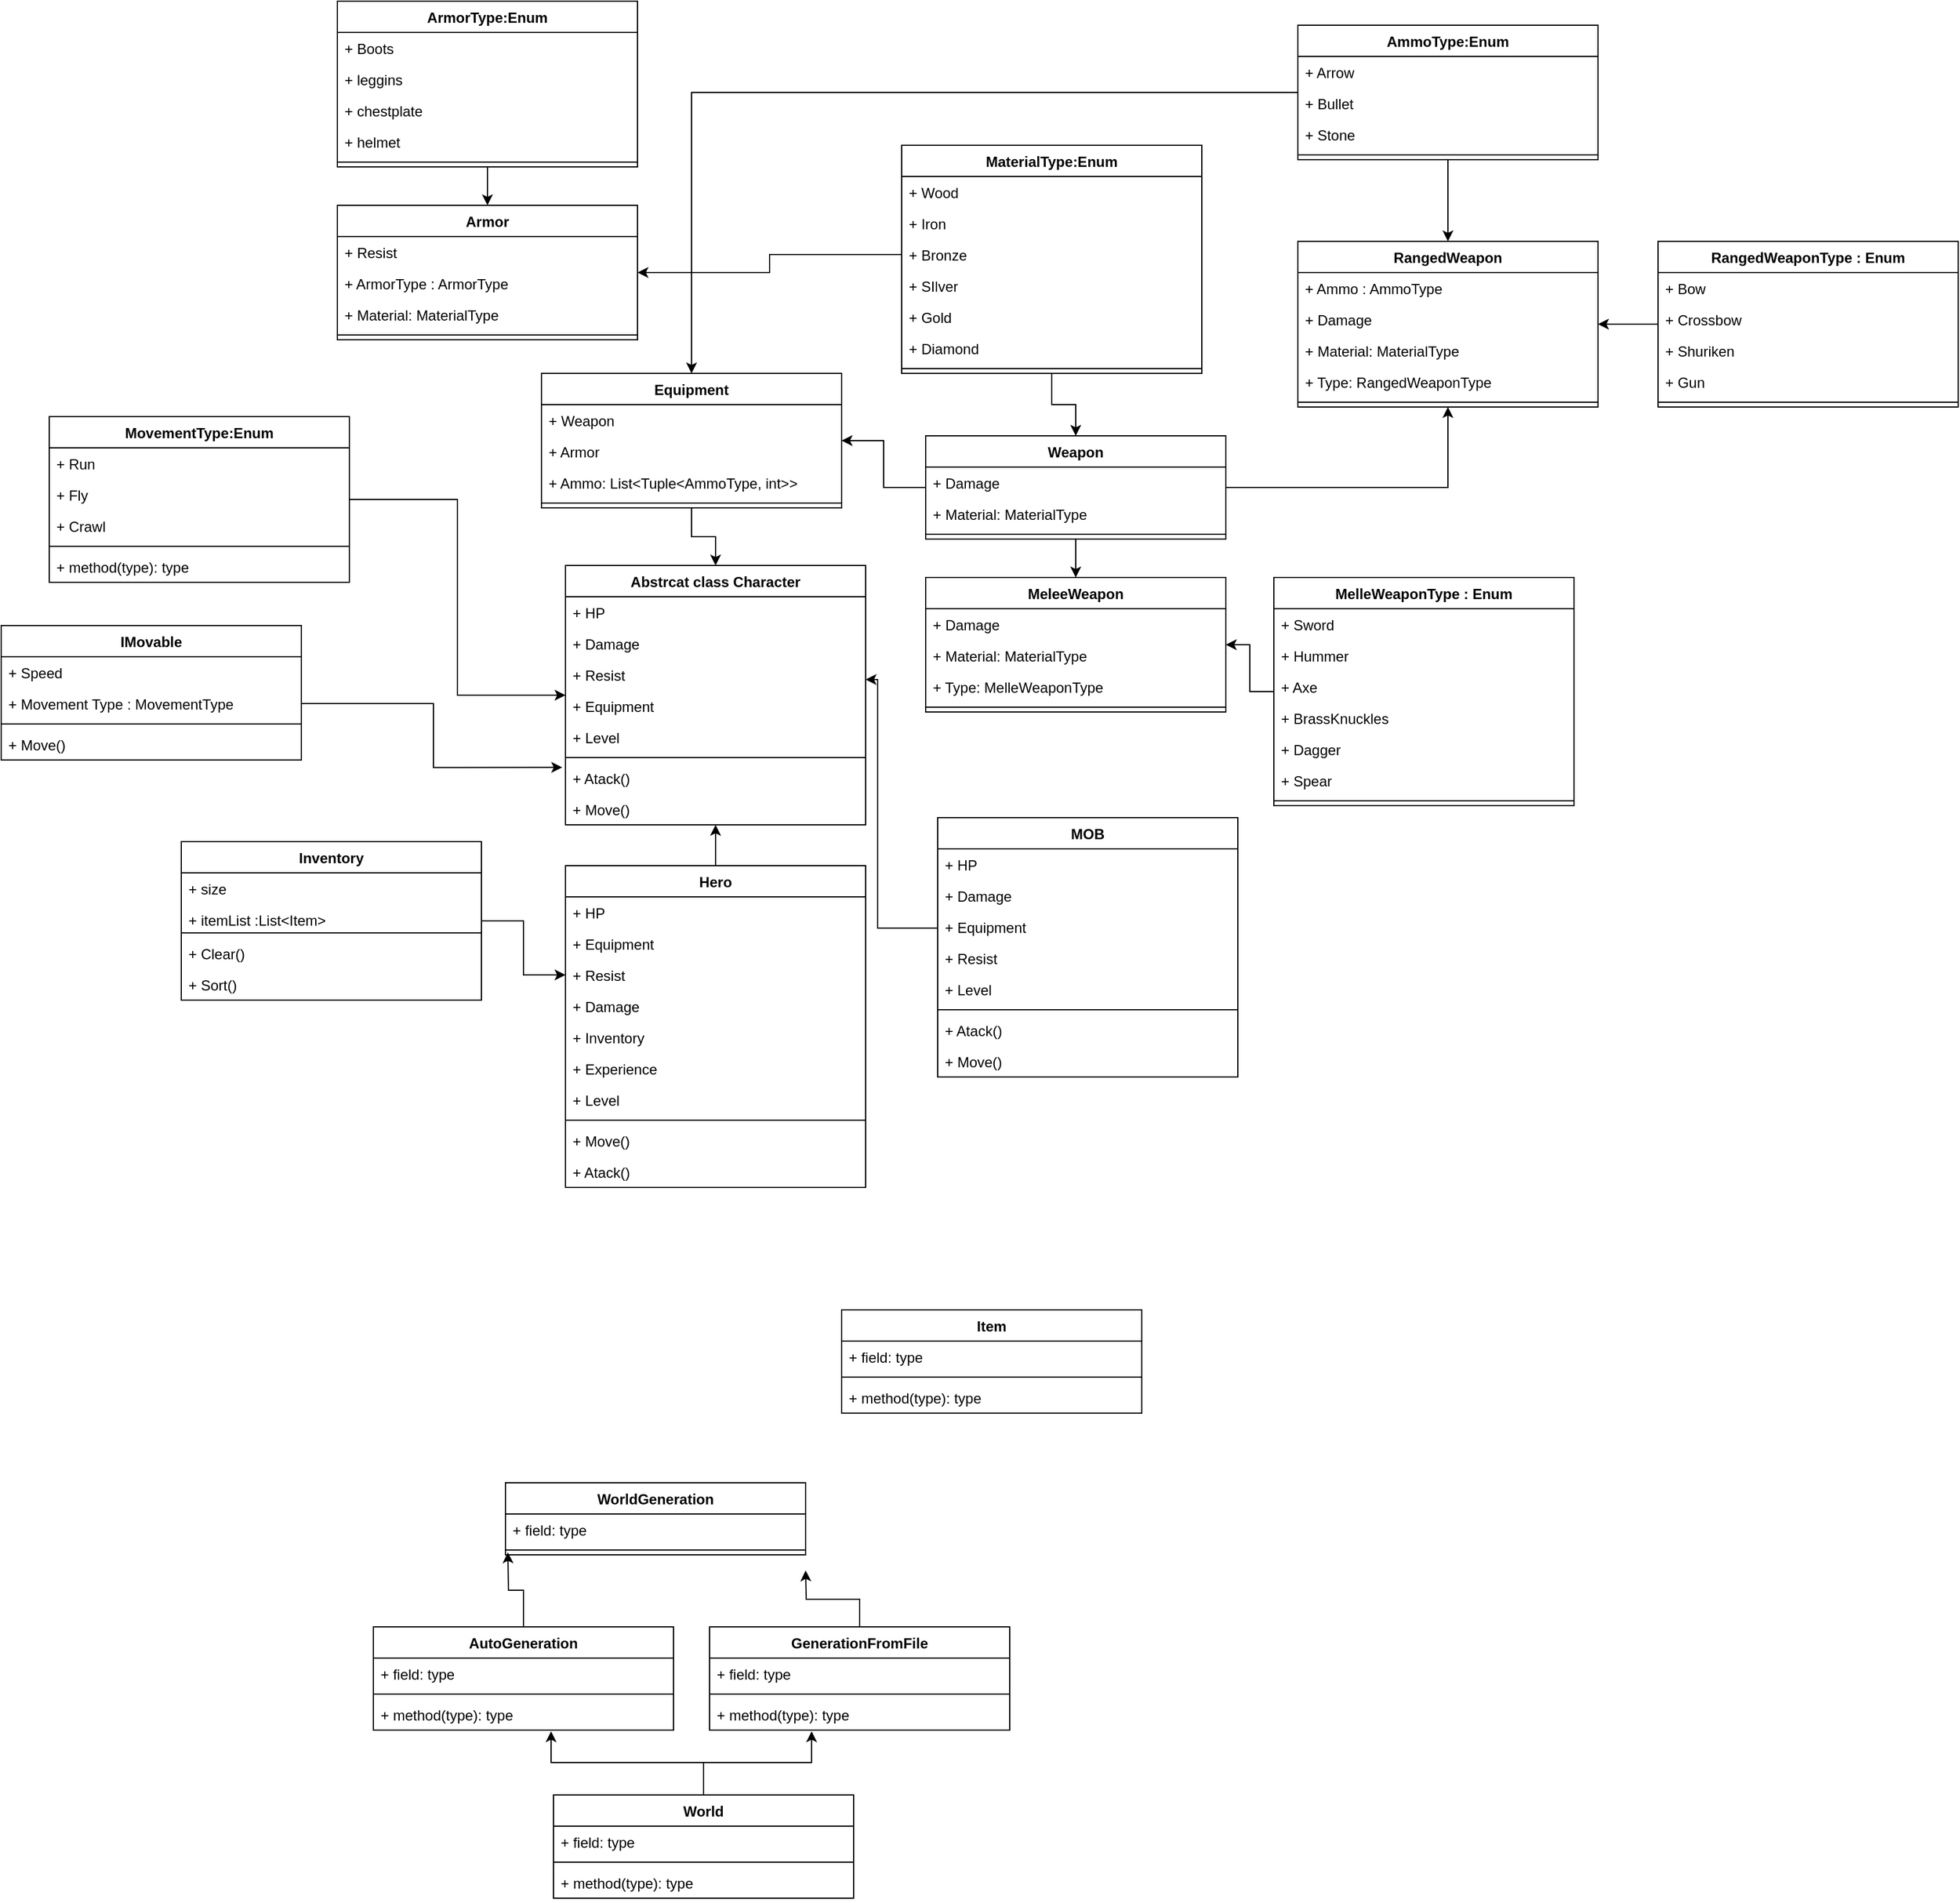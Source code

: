 <mxfile version="14.1.8" type="google"><diagram id="qR1m0KhN2hRBcT_1xMST" name="Page-1"><mxGraphModel dx="3712" dy="2492" grid="1" gridSize="10" guides="1" tooltips="1" connect="1" arrows="1" fold="1" page="1" pageScale="1" pageWidth="827" pageHeight="1169" math="0" shadow="0"><root><mxCell id="0"/><mxCell id="1" parent="0"/><mxCell id="Jc7FuUMwkhMXwa-7z6u1-4" value="Abstrcat class Character&#xA;" style="swimlane;fontStyle=1;align=center;verticalAlign=top;childLayout=stackLayout;horizontal=1;startSize=26;horizontalStack=0;resizeParent=1;resizeParentMax=0;resizeLast=0;collapsible=1;marginBottom=0;" parent="1" vertex="1"><mxGeometry x="-160" y="-10" width="250" height="216" as="geometry"/></mxCell><mxCell id="Jc7FuUMwkhMXwa-7z6u1-5" value="+ HP" style="text;strokeColor=none;fillColor=none;align=left;verticalAlign=top;spacingLeft=4;spacingRight=4;overflow=hidden;rotatable=0;points=[[0,0.5],[1,0.5]];portConstraint=eastwest;" parent="Jc7FuUMwkhMXwa-7z6u1-4" vertex="1"><mxGeometry y="26" width="250" height="26" as="geometry"/></mxCell><mxCell id="pfRzI-x_8q3HmQrfeV_c-72" value="+ Damage" style="text;strokeColor=none;fillColor=none;align=left;verticalAlign=top;spacingLeft=4;spacingRight=4;overflow=hidden;rotatable=0;points=[[0,0.5],[1,0.5]];portConstraint=eastwest;" vertex="1" parent="Jc7FuUMwkhMXwa-7z6u1-4"><mxGeometry y="52" width="250" height="26" as="geometry"/></mxCell><mxCell id="pfRzI-x_8q3HmQrfeV_c-73" value="+ Resist" style="text;strokeColor=none;fillColor=none;align=left;verticalAlign=top;spacingLeft=4;spacingRight=4;overflow=hidden;rotatable=0;points=[[0,0.5],[1,0.5]];portConstraint=eastwest;" vertex="1" parent="Jc7FuUMwkhMXwa-7z6u1-4"><mxGeometry y="78" width="250" height="26" as="geometry"/></mxCell><mxCell id="pfRzI-x_8q3HmQrfeV_c-75" value="+ Equipment" style="text;strokeColor=none;fillColor=none;align=left;verticalAlign=top;spacingLeft=4;spacingRight=4;overflow=hidden;rotatable=0;points=[[0,0.5],[1,0.5]];portConstraint=eastwest;" vertex="1" parent="Jc7FuUMwkhMXwa-7z6u1-4"><mxGeometry y="104" width="250" height="26" as="geometry"/></mxCell><mxCell id="pfRzI-x_8q3HmQrfeV_c-185" value="+ Level" style="text;strokeColor=none;fillColor=none;align=left;verticalAlign=top;spacingLeft=4;spacingRight=4;overflow=hidden;rotatable=0;points=[[0,0.5],[1,0.5]];portConstraint=eastwest;" vertex="1" parent="Jc7FuUMwkhMXwa-7z6u1-4"><mxGeometry y="130" width="250" height="26" as="geometry"/></mxCell><mxCell id="Jc7FuUMwkhMXwa-7z6u1-6" value="" style="line;strokeWidth=1;fillColor=none;align=left;verticalAlign=middle;spacingTop=-1;spacingLeft=3;spacingRight=3;rotatable=0;labelPosition=right;points=[];portConstraint=eastwest;" parent="Jc7FuUMwkhMXwa-7z6u1-4" vertex="1"><mxGeometry y="156" width="250" height="8" as="geometry"/></mxCell><mxCell id="Jc7FuUMwkhMXwa-7z6u1-7" value="+ Atack()" style="text;strokeColor=none;fillColor=none;align=left;verticalAlign=top;spacingLeft=4;spacingRight=4;overflow=hidden;rotatable=0;points=[[0,0.5],[1,0.5]];portConstraint=eastwest;" parent="Jc7FuUMwkhMXwa-7z6u1-4" vertex="1"><mxGeometry y="164" width="250" height="26" as="geometry"/></mxCell><mxCell id="pfRzI-x_8q3HmQrfeV_c-86" value="+ Move()" style="text;strokeColor=none;fillColor=none;align=left;verticalAlign=top;spacingLeft=4;spacingRight=4;overflow=hidden;rotatable=0;points=[[0,0.5],[1,0.5]];portConstraint=eastwest;" vertex="1" parent="Jc7FuUMwkhMXwa-7z6u1-4"><mxGeometry y="190" width="250" height="26" as="geometry"/></mxCell><mxCell id="pfRzI-x_8q3HmQrfeV_c-48" style="edgeStyle=orthogonalEdgeStyle;rounded=0;orthogonalLoop=1;jettySize=auto;html=1;entryX=0.592;entryY=1.038;entryDx=0;entryDy=0;entryPerimeter=0;" edge="1" parent="1" source="zdPZ-YhA_CLibDclN-mk-1" target="pfRzI-x_8q3HmQrfeV_c-41"><mxGeometry relative="1" as="geometry"/></mxCell><mxCell id="pfRzI-x_8q3HmQrfeV_c-49" style="edgeStyle=orthogonalEdgeStyle;rounded=0;orthogonalLoop=1;jettySize=auto;html=1;entryX=0.34;entryY=1.038;entryDx=0;entryDy=0;entryPerimeter=0;" edge="1" parent="1" source="zdPZ-YhA_CLibDclN-mk-1" target="pfRzI-x_8q3HmQrfeV_c-45"><mxGeometry relative="1" as="geometry"/></mxCell><mxCell id="zdPZ-YhA_CLibDclN-mk-1" value="World" style="swimlane;fontStyle=1;align=center;verticalAlign=top;childLayout=stackLayout;horizontal=1;startSize=26;horizontalStack=0;resizeParent=1;resizeParentMax=0;resizeLast=0;collapsible=1;marginBottom=0;" vertex="1" parent="1"><mxGeometry x="-170" y="1014" width="250" height="86" as="geometry"/></mxCell><mxCell id="zdPZ-YhA_CLibDclN-mk-2" value="+ field: type" style="text;strokeColor=none;fillColor=none;align=left;verticalAlign=top;spacingLeft=4;spacingRight=4;overflow=hidden;rotatable=0;points=[[0,0.5],[1,0.5]];portConstraint=eastwest;" vertex="1" parent="zdPZ-YhA_CLibDclN-mk-1"><mxGeometry y="26" width="250" height="26" as="geometry"/></mxCell><mxCell id="zdPZ-YhA_CLibDclN-mk-3" value="" style="line;strokeWidth=1;fillColor=none;align=left;verticalAlign=middle;spacingTop=-1;spacingLeft=3;spacingRight=3;rotatable=0;labelPosition=right;points=[];portConstraint=eastwest;" vertex="1" parent="zdPZ-YhA_CLibDclN-mk-1"><mxGeometry y="52" width="250" height="8" as="geometry"/></mxCell><mxCell id="zdPZ-YhA_CLibDclN-mk-4" value="+ method(type): type" style="text;strokeColor=none;fillColor=none;align=left;verticalAlign=top;spacingLeft=4;spacingRight=4;overflow=hidden;rotatable=0;points=[[0,0.5],[1,0.5]];portConstraint=eastwest;" vertex="1" parent="zdPZ-YhA_CLibDclN-mk-1"><mxGeometry y="60" width="250" height="26" as="geometry"/></mxCell><mxCell id="pfRzI-x_8q3HmQrfeV_c-13" style="edgeStyle=orthogonalEdgeStyle;rounded=0;orthogonalLoop=1;jettySize=auto;html=1;" edge="1" parent="1" source="pfRzI-x_8q3HmQrfeV_c-1" target="Jc7FuUMwkhMXwa-7z6u1-4"><mxGeometry relative="1" as="geometry"><mxPoint x="70" y="150" as="targetPoint"/></mxGeometry></mxCell><mxCell id="pfRzI-x_8q3HmQrfeV_c-1" value="Hero" style="swimlane;fontStyle=1;align=center;verticalAlign=top;childLayout=stackLayout;horizontal=1;startSize=26;horizontalStack=0;resizeParent=1;resizeParentMax=0;resizeLast=0;collapsible=1;marginBottom=0;" vertex="1" parent="1"><mxGeometry x="-160" y="240" width="250" height="268" as="geometry"/></mxCell><mxCell id="pfRzI-x_8q3HmQrfeV_c-78" value="+ HP" style="text;strokeColor=none;fillColor=none;align=left;verticalAlign=top;spacingLeft=4;spacingRight=4;overflow=hidden;rotatable=0;points=[[0,0.5],[1,0.5]];portConstraint=eastwest;" vertex="1" parent="pfRzI-x_8q3HmQrfeV_c-1"><mxGeometry y="26" width="250" height="26" as="geometry"/></mxCell><mxCell id="pfRzI-x_8q3HmQrfeV_c-81" value="+ Equipment" style="text;strokeColor=none;fillColor=none;align=left;verticalAlign=top;spacingLeft=4;spacingRight=4;overflow=hidden;rotatable=0;points=[[0,0.5],[1,0.5]];portConstraint=eastwest;" vertex="1" parent="pfRzI-x_8q3HmQrfeV_c-1"><mxGeometry y="52" width="250" height="26" as="geometry"/></mxCell><mxCell id="pfRzI-x_8q3HmQrfeV_c-80" value="+ Resist" style="text;strokeColor=none;fillColor=none;align=left;verticalAlign=top;spacingLeft=4;spacingRight=4;overflow=hidden;rotatable=0;points=[[0,0.5],[1,0.5]];portConstraint=eastwest;" vertex="1" parent="pfRzI-x_8q3HmQrfeV_c-1"><mxGeometry y="78" width="250" height="26" as="geometry"/></mxCell><mxCell id="pfRzI-x_8q3HmQrfeV_c-87" value="+ Damage" style="text;strokeColor=none;fillColor=none;align=left;verticalAlign=top;spacingLeft=4;spacingRight=4;overflow=hidden;rotatable=0;points=[[0,0.5],[1,0.5]];portConstraint=eastwest;" vertex="1" parent="pfRzI-x_8q3HmQrfeV_c-1"><mxGeometry y="104" width="250" height="26" as="geometry"/></mxCell><mxCell id="pfRzI-x_8q3HmQrfeV_c-184" value="+ Inventory" style="text;strokeColor=none;fillColor=none;align=left;verticalAlign=top;spacingLeft=4;spacingRight=4;overflow=hidden;rotatable=0;points=[[0,0.5],[1,0.5]];portConstraint=eastwest;" vertex="1" parent="pfRzI-x_8q3HmQrfeV_c-1"><mxGeometry y="130" width="250" height="26" as="geometry"/></mxCell><mxCell id="pfRzI-x_8q3HmQrfeV_c-79" value="+ Experience" style="text;strokeColor=none;fillColor=none;align=left;verticalAlign=top;spacingLeft=4;spacingRight=4;overflow=hidden;rotatable=0;points=[[0,0.5],[1,0.5]];portConstraint=eastwest;" vertex="1" parent="pfRzI-x_8q3HmQrfeV_c-1"><mxGeometry y="156" width="250" height="26" as="geometry"/></mxCell><mxCell id="pfRzI-x_8q3HmQrfeV_c-187" value="+ Level" style="text;strokeColor=none;fillColor=none;align=left;verticalAlign=top;spacingLeft=4;spacingRight=4;overflow=hidden;rotatable=0;points=[[0,0.5],[1,0.5]];portConstraint=eastwest;" vertex="1" parent="pfRzI-x_8q3HmQrfeV_c-1"><mxGeometry y="182" width="250" height="26" as="geometry"/></mxCell><mxCell id="pfRzI-x_8q3HmQrfeV_c-3" value="" style="line;strokeWidth=1;fillColor=none;align=left;verticalAlign=middle;spacingTop=-1;spacingLeft=3;spacingRight=3;rotatable=0;labelPosition=right;points=[];portConstraint=eastwest;" vertex="1" parent="pfRzI-x_8q3HmQrfeV_c-1"><mxGeometry y="208" width="250" height="8" as="geometry"/></mxCell><mxCell id="pfRzI-x_8q3HmQrfeV_c-77" value="+ Move()" style="text;strokeColor=none;fillColor=none;align=left;verticalAlign=top;spacingLeft=4;spacingRight=4;overflow=hidden;rotatable=0;points=[[0,0.5],[1,0.5]];portConstraint=eastwest;" vertex="1" parent="pfRzI-x_8q3HmQrfeV_c-1"><mxGeometry y="216" width="250" height="26" as="geometry"/></mxCell><mxCell id="pfRzI-x_8q3HmQrfeV_c-188" value="+ Atack()" style="text;strokeColor=none;fillColor=none;align=left;verticalAlign=top;spacingLeft=4;spacingRight=4;overflow=hidden;rotatable=0;points=[[0,0.5],[1,0.5]];portConstraint=eastwest;" vertex="1" parent="pfRzI-x_8q3HmQrfeV_c-1"><mxGeometry y="242" width="250" height="26" as="geometry"/></mxCell><mxCell id="pfRzI-x_8q3HmQrfeV_c-14" style="edgeStyle=orthogonalEdgeStyle;rounded=0;orthogonalLoop=1;jettySize=auto;html=1;" edge="1" parent="1" source="pfRzI-x_8q3HmQrfeV_c-5" target="Jc7FuUMwkhMXwa-7z6u1-4"><mxGeometry relative="1" as="geometry"><mxPoint x="150" y="150" as="targetPoint"/><Array as="points"><mxPoint x="100" y="292"/><mxPoint x="100" y="85"/></Array></mxGeometry></mxCell><mxCell id="pfRzI-x_8q3HmQrfeV_c-5" value="MOB" style="swimlane;fontStyle=1;align=center;verticalAlign=top;childLayout=stackLayout;horizontal=1;startSize=26;horizontalStack=0;resizeParent=1;resizeParentMax=0;resizeLast=0;collapsible=1;marginBottom=0;" vertex="1" parent="1"><mxGeometry x="150" y="200" width="250" height="216" as="geometry"/></mxCell><mxCell id="pfRzI-x_8q3HmQrfeV_c-82" value="+ HP" style="text;strokeColor=none;fillColor=none;align=left;verticalAlign=top;spacingLeft=4;spacingRight=4;overflow=hidden;rotatable=0;points=[[0,0.5],[1,0.5]];portConstraint=eastwest;" vertex="1" parent="pfRzI-x_8q3HmQrfeV_c-5"><mxGeometry y="26" width="250" height="26" as="geometry"/></mxCell><mxCell id="pfRzI-x_8q3HmQrfeV_c-83" value="+ Damage" style="text;strokeColor=none;fillColor=none;align=left;verticalAlign=top;spacingLeft=4;spacingRight=4;overflow=hidden;rotatable=0;points=[[0,0.5],[1,0.5]];portConstraint=eastwest;" vertex="1" parent="pfRzI-x_8q3HmQrfeV_c-5"><mxGeometry y="52" width="250" height="26" as="geometry"/></mxCell><mxCell id="pfRzI-x_8q3HmQrfeV_c-85" value="+ Equipment" style="text;strokeColor=none;fillColor=none;align=left;verticalAlign=top;spacingLeft=4;spacingRight=4;overflow=hidden;rotatable=0;points=[[0,0.5],[1,0.5]];portConstraint=eastwest;" vertex="1" parent="pfRzI-x_8q3HmQrfeV_c-5"><mxGeometry y="78" width="250" height="26" as="geometry"/></mxCell><mxCell id="pfRzI-x_8q3HmQrfeV_c-84" value="+ Resist" style="text;strokeColor=none;fillColor=none;align=left;verticalAlign=top;spacingLeft=4;spacingRight=4;overflow=hidden;rotatable=0;points=[[0,0.5],[1,0.5]];portConstraint=eastwest;" vertex="1" parent="pfRzI-x_8q3HmQrfeV_c-5"><mxGeometry y="104" width="250" height="26" as="geometry"/></mxCell><mxCell id="pfRzI-x_8q3HmQrfeV_c-186" value="+ Level" style="text;strokeColor=none;fillColor=none;align=left;verticalAlign=top;spacingLeft=4;spacingRight=4;overflow=hidden;rotatable=0;points=[[0,0.5],[1,0.5]];portConstraint=eastwest;" vertex="1" parent="pfRzI-x_8q3HmQrfeV_c-5"><mxGeometry y="130" width="250" height="26" as="geometry"/></mxCell><mxCell id="pfRzI-x_8q3HmQrfeV_c-7" value="" style="line;strokeWidth=1;fillColor=none;align=left;verticalAlign=middle;spacingTop=-1;spacingLeft=3;spacingRight=3;rotatable=0;labelPosition=right;points=[];portConstraint=eastwest;" vertex="1" parent="pfRzI-x_8q3HmQrfeV_c-5"><mxGeometry y="156" width="250" height="8" as="geometry"/></mxCell><mxCell id="pfRzI-x_8q3HmQrfeV_c-189" value="+ Atack()" style="text;strokeColor=none;fillColor=none;align=left;verticalAlign=top;spacingLeft=4;spacingRight=4;overflow=hidden;rotatable=0;points=[[0,0.5],[1,0.5]];portConstraint=eastwest;" vertex="1" parent="pfRzI-x_8q3HmQrfeV_c-5"><mxGeometry y="164" width="250" height="26" as="geometry"/></mxCell><mxCell id="pfRzI-x_8q3HmQrfeV_c-91" value="+ Move()" style="text;strokeColor=none;fillColor=none;align=left;verticalAlign=top;spacingLeft=4;spacingRight=4;overflow=hidden;rotatable=0;points=[[0,0.5],[1,0.5]];portConstraint=eastwest;" vertex="1" parent="pfRzI-x_8q3HmQrfeV_c-5"><mxGeometry y="190" width="250" height="26" as="geometry"/></mxCell><mxCell id="pfRzI-x_8q3HmQrfeV_c-15" value="Item&#xA;" style="swimlane;fontStyle=1;align=center;verticalAlign=top;childLayout=stackLayout;horizontal=1;startSize=26;horizontalStack=0;resizeParent=1;resizeParentMax=0;resizeLast=0;collapsible=1;marginBottom=0;" vertex="1" parent="1"><mxGeometry x="70" y="610" width="250" height="86" as="geometry"/></mxCell><mxCell id="pfRzI-x_8q3HmQrfeV_c-16" value="+ field: type" style="text;strokeColor=none;fillColor=none;align=left;verticalAlign=top;spacingLeft=4;spacingRight=4;overflow=hidden;rotatable=0;points=[[0,0.5],[1,0.5]];portConstraint=eastwest;" vertex="1" parent="pfRzI-x_8q3HmQrfeV_c-15"><mxGeometry y="26" width="250" height="26" as="geometry"/></mxCell><mxCell id="pfRzI-x_8q3HmQrfeV_c-17" value="" style="line;strokeWidth=1;fillColor=none;align=left;verticalAlign=middle;spacingTop=-1;spacingLeft=3;spacingRight=3;rotatable=0;labelPosition=right;points=[];portConstraint=eastwest;" vertex="1" parent="pfRzI-x_8q3HmQrfeV_c-15"><mxGeometry y="52" width="250" height="8" as="geometry"/></mxCell><mxCell id="pfRzI-x_8q3HmQrfeV_c-18" value="+ method(type): type" style="text;strokeColor=none;fillColor=none;align=left;verticalAlign=top;spacingLeft=4;spacingRight=4;overflow=hidden;rotatable=0;points=[[0,0.5],[1,0.5]];portConstraint=eastwest;" vertex="1" parent="pfRzI-x_8q3HmQrfeV_c-15"><mxGeometry y="60" width="250" height="26" as="geometry"/></mxCell><mxCell id="pfRzI-x_8q3HmQrfeV_c-23" style="edgeStyle=orthogonalEdgeStyle;rounded=0;orthogonalLoop=1;jettySize=auto;html=1;entryX=0;entryY=0.5;entryDx=0;entryDy=0;" edge="1" parent="1" source="pfRzI-x_8q3HmQrfeV_c-19" target="pfRzI-x_8q3HmQrfeV_c-80"><mxGeometry relative="1" as="geometry"><mxPoint x="-90" y="290" as="targetPoint"/></mxGeometry></mxCell><mxCell id="pfRzI-x_8q3HmQrfeV_c-19" value="Inventory&#xA;" style="swimlane;fontStyle=1;align=center;verticalAlign=top;childLayout=stackLayout;horizontal=1;startSize=26;horizontalStack=0;resizeParent=1;resizeParentMax=0;resizeLast=0;collapsible=1;marginBottom=0;" vertex="1" parent="1"><mxGeometry x="-480" y="220" width="250" height="132" as="geometry"/></mxCell><mxCell id="pfRzI-x_8q3HmQrfeV_c-20" value="+ size" style="text;strokeColor=none;fillColor=none;align=left;verticalAlign=top;spacingLeft=4;spacingRight=4;overflow=hidden;rotatable=0;points=[[0,0.5],[1,0.5]];portConstraint=eastwest;" vertex="1" parent="pfRzI-x_8q3HmQrfeV_c-19"><mxGeometry y="26" width="250" height="26" as="geometry"/></mxCell><mxCell id="pfRzI-x_8q3HmQrfeV_c-88" value="+ itemList :List&lt;Item&gt; " style="text;strokeColor=none;fillColor=none;align=left;verticalAlign=top;spacingLeft=4;spacingRight=4;overflow=hidden;rotatable=0;points=[[0,0.5],[1,0.5]];portConstraint=eastwest;" vertex="1" parent="pfRzI-x_8q3HmQrfeV_c-19"><mxGeometry y="52" width="250" height="20" as="geometry"/></mxCell><mxCell id="pfRzI-x_8q3HmQrfeV_c-21" value="" style="line;strokeWidth=1;fillColor=none;align=left;verticalAlign=middle;spacingTop=-1;spacingLeft=3;spacingRight=3;rotatable=0;labelPosition=right;points=[];portConstraint=eastwest;" vertex="1" parent="pfRzI-x_8q3HmQrfeV_c-19"><mxGeometry y="72" width="250" height="8" as="geometry"/></mxCell><mxCell id="pfRzI-x_8q3HmQrfeV_c-89" value="+ Clear()" style="text;strokeColor=none;fillColor=none;align=left;verticalAlign=top;spacingLeft=4;spacingRight=4;overflow=hidden;rotatable=0;points=[[0,0.5],[1,0.5]];portConstraint=eastwest;" vertex="1" parent="pfRzI-x_8q3HmQrfeV_c-19"><mxGeometry y="80" width="250" height="26" as="geometry"/></mxCell><mxCell id="pfRzI-x_8q3HmQrfeV_c-61" value="+ Sort()" style="text;strokeColor=none;fillColor=none;align=left;verticalAlign=top;spacingLeft=4;spacingRight=4;overflow=hidden;rotatable=0;points=[[0,0.5],[1,0.5]];portConstraint=eastwest;" vertex="1" parent="pfRzI-x_8q3HmQrfeV_c-19"><mxGeometry y="106" width="250" height="26" as="geometry"/></mxCell><mxCell id="pfRzI-x_8q3HmQrfeV_c-92" style="edgeStyle=orthogonalEdgeStyle;rounded=0;orthogonalLoop=1;jettySize=auto;html=1;" edge="1" parent="1" source="pfRzI-x_8q3HmQrfeV_c-28" target="pfRzI-x_8q3HmQrfeV_c-51"><mxGeometry relative="1" as="geometry"/></mxCell><mxCell id="pfRzI-x_8q3HmQrfeV_c-114" style="edgeStyle=orthogonalEdgeStyle;rounded=0;orthogonalLoop=1;jettySize=auto;html=1;" edge="1" parent="1" source="pfRzI-x_8q3HmQrfeV_c-28" target="pfRzI-x_8q3HmQrfeV_c-93"><mxGeometry relative="1" as="geometry"><mxPoint x="579" y="-142.0" as="targetPoint"/></mxGeometry></mxCell><mxCell id="pfRzI-x_8q3HmQrfeV_c-115" style="edgeStyle=orthogonalEdgeStyle;rounded=0;orthogonalLoop=1;jettySize=auto;html=1;" edge="1" parent="1" source="pfRzI-x_8q3HmQrfeV_c-28" target="pfRzI-x_8q3HmQrfeV_c-97"><mxGeometry relative="1" as="geometry"/></mxCell><mxCell id="pfRzI-x_8q3HmQrfeV_c-28" value="Weapon" style="swimlane;fontStyle=1;align=center;verticalAlign=top;childLayout=stackLayout;horizontal=1;startSize=26;horizontalStack=0;resizeParent=1;resizeParentMax=0;resizeLast=0;collapsible=1;marginBottom=0;" vertex="1" parent="1"><mxGeometry x="140" y="-118" width="250" height="86" as="geometry"/></mxCell><mxCell id="pfRzI-x_8q3HmQrfeV_c-29" value="+ Damage" style="text;strokeColor=none;fillColor=none;align=left;verticalAlign=top;spacingLeft=4;spacingRight=4;overflow=hidden;rotatable=0;points=[[0,0.5],[1,0.5]];portConstraint=eastwest;" vertex="1" parent="pfRzI-x_8q3HmQrfeV_c-28"><mxGeometry y="26" width="250" height="26" as="geometry"/></mxCell><mxCell id="pfRzI-x_8q3HmQrfeV_c-146" value="+ Material: MaterialType" style="text;strokeColor=none;fillColor=none;align=left;verticalAlign=top;spacingLeft=4;spacingRight=4;overflow=hidden;rotatable=0;points=[[0,0.5],[1,0.5]];portConstraint=eastwest;" vertex="1" parent="pfRzI-x_8q3HmQrfeV_c-28"><mxGeometry y="52" width="250" height="26" as="geometry"/></mxCell><mxCell id="pfRzI-x_8q3HmQrfeV_c-30" value="" style="line;strokeWidth=1;fillColor=none;align=left;verticalAlign=middle;spacingTop=-1;spacingLeft=3;spacingRight=3;rotatable=0;labelPosition=right;points=[];portConstraint=eastwest;" vertex="1" parent="pfRzI-x_8q3HmQrfeV_c-28"><mxGeometry y="78" width="250" height="8" as="geometry"/></mxCell><mxCell id="pfRzI-x_8q3HmQrfeV_c-33" value="WorldGeneration&#xA;" style="swimlane;fontStyle=1;align=center;verticalAlign=top;childLayout=stackLayout;horizontal=1;startSize=26;horizontalStack=0;resizeParent=1;resizeParentMax=0;resizeLast=0;collapsible=1;marginBottom=0;" vertex="1" parent="1"><mxGeometry x="-210" y="754" width="250" height="60" as="geometry"/></mxCell><mxCell id="pfRzI-x_8q3HmQrfeV_c-34" value="+ field: type" style="text;strokeColor=none;fillColor=none;align=left;verticalAlign=top;spacingLeft=4;spacingRight=4;overflow=hidden;rotatable=0;points=[[0,0.5],[1,0.5]];portConstraint=eastwest;" vertex="1" parent="pfRzI-x_8q3HmQrfeV_c-33"><mxGeometry y="26" width="250" height="26" as="geometry"/></mxCell><mxCell id="pfRzI-x_8q3HmQrfeV_c-35" value="" style="line;strokeWidth=1;fillColor=none;align=left;verticalAlign=middle;spacingTop=-1;spacingLeft=3;spacingRight=3;rotatable=0;labelPosition=right;points=[];portConstraint=eastwest;" vertex="1" parent="pfRzI-x_8q3HmQrfeV_c-33"><mxGeometry y="52" width="250" height="8" as="geometry"/></mxCell><mxCell id="pfRzI-x_8q3HmQrfeV_c-46" style="edgeStyle=orthogonalEdgeStyle;rounded=0;orthogonalLoop=1;jettySize=auto;html=1;entryX=0.008;entryY=-0.077;entryDx=0;entryDy=0;entryPerimeter=0;" edge="1" parent="1" source="pfRzI-x_8q3HmQrfeV_c-38"><mxGeometry relative="1" as="geometry"><mxPoint x="-208.0" y="811.998" as="targetPoint"/></mxGeometry></mxCell><mxCell id="pfRzI-x_8q3HmQrfeV_c-38" value="AutoGeneration" style="swimlane;fontStyle=1;align=center;verticalAlign=top;childLayout=stackLayout;horizontal=1;startSize=26;horizontalStack=0;resizeParent=1;resizeParentMax=0;resizeLast=0;collapsible=1;marginBottom=0;" vertex="1" parent="1"><mxGeometry x="-320" y="874" width="250" height="86" as="geometry"/></mxCell><mxCell id="pfRzI-x_8q3HmQrfeV_c-39" value="+ field: type" style="text;strokeColor=none;fillColor=none;align=left;verticalAlign=top;spacingLeft=4;spacingRight=4;overflow=hidden;rotatable=0;points=[[0,0.5],[1,0.5]];portConstraint=eastwest;" vertex="1" parent="pfRzI-x_8q3HmQrfeV_c-38"><mxGeometry y="26" width="250" height="26" as="geometry"/></mxCell><mxCell id="pfRzI-x_8q3HmQrfeV_c-40" value="" style="line;strokeWidth=1;fillColor=none;align=left;verticalAlign=middle;spacingTop=-1;spacingLeft=3;spacingRight=3;rotatable=0;labelPosition=right;points=[];portConstraint=eastwest;" vertex="1" parent="pfRzI-x_8q3HmQrfeV_c-38"><mxGeometry y="52" width="250" height="8" as="geometry"/></mxCell><mxCell id="pfRzI-x_8q3HmQrfeV_c-41" value="+ method(type): type" style="text;strokeColor=none;fillColor=none;align=left;verticalAlign=top;spacingLeft=4;spacingRight=4;overflow=hidden;rotatable=0;points=[[0,0.5],[1,0.5]];portConstraint=eastwest;" vertex="1" parent="pfRzI-x_8q3HmQrfeV_c-38"><mxGeometry y="60" width="250" height="26" as="geometry"/></mxCell><mxCell id="pfRzI-x_8q3HmQrfeV_c-47" style="edgeStyle=orthogonalEdgeStyle;rounded=0;orthogonalLoop=1;jettySize=auto;html=1;" edge="1" parent="1" source="pfRzI-x_8q3HmQrfeV_c-42"><mxGeometry relative="1" as="geometry"><mxPoint x="40.0" y="827" as="targetPoint"/></mxGeometry></mxCell><mxCell id="pfRzI-x_8q3HmQrfeV_c-42" value="GenerationFromFile" style="swimlane;fontStyle=1;align=center;verticalAlign=top;childLayout=stackLayout;horizontal=1;startSize=26;horizontalStack=0;resizeParent=1;resizeParentMax=0;resizeLast=0;collapsible=1;marginBottom=0;" vertex="1" parent="1"><mxGeometry x="-40" y="874" width="250" height="86" as="geometry"/></mxCell><mxCell id="pfRzI-x_8q3HmQrfeV_c-43" value="+ field: type" style="text;strokeColor=none;fillColor=none;align=left;verticalAlign=top;spacingLeft=4;spacingRight=4;overflow=hidden;rotatable=0;points=[[0,0.5],[1,0.5]];portConstraint=eastwest;" vertex="1" parent="pfRzI-x_8q3HmQrfeV_c-42"><mxGeometry y="26" width="250" height="26" as="geometry"/></mxCell><mxCell id="pfRzI-x_8q3HmQrfeV_c-44" value="" style="line;strokeWidth=1;fillColor=none;align=left;verticalAlign=middle;spacingTop=-1;spacingLeft=3;spacingRight=3;rotatable=0;labelPosition=right;points=[];portConstraint=eastwest;" vertex="1" parent="pfRzI-x_8q3HmQrfeV_c-42"><mxGeometry y="52" width="250" height="8" as="geometry"/></mxCell><mxCell id="pfRzI-x_8q3HmQrfeV_c-45" value="+ method(type): type" style="text;strokeColor=none;fillColor=none;align=left;verticalAlign=top;spacingLeft=4;spacingRight=4;overflow=hidden;rotatable=0;points=[[0,0.5],[1,0.5]];portConstraint=eastwest;" vertex="1" parent="pfRzI-x_8q3HmQrfeV_c-42"><mxGeometry y="60" width="250" height="26" as="geometry"/></mxCell><mxCell id="pfRzI-x_8q3HmQrfeV_c-117" style="edgeStyle=orthogonalEdgeStyle;rounded=0;orthogonalLoop=1;jettySize=auto;html=1;" edge="1" parent="1" source="pfRzI-x_8q3HmQrfeV_c-51" target="Jc7FuUMwkhMXwa-7z6u1-4"><mxGeometry relative="1" as="geometry"/></mxCell><mxCell id="pfRzI-x_8q3HmQrfeV_c-51" value="Equipment&#xA;" style="swimlane;fontStyle=1;align=center;verticalAlign=top;childLayout=stackLayout;horizontal=1;startSize=26;horizontalStack=0;resizeParent=1;resizeParentMax=0;resizeLast=0;collapsible=1;marginBottom=0;" vertex="1" parent="1"><mxGeometry x="-180" y="-170" width="250" height="112" as="geometry"/></mxCell><mxCell id="pfRzI-x_8q3HmQrfeV_c-52" value="+ Weapon" style="text;strokeColor=none;fillColor=none;align=left;verticalAlign=top;spacingLeft=4;spacingRight=4;overflow=hidden;rotatable=0;points=[[0,0.5],[1,0.5]];portConstraint=eastwest;" vertex="1" parent="pfRzI-x_8q3HmQrfeV_c-51"><mxGeometry y="26" width="250" height="26" as="geometry"/></mxCell><mxCell id="pfRzI-x_8q3HmQrfeV_c-90" value="+ Armor" style="text;strokeColor=none;fillColor=none;align=left;verticalAlign=top;spacingLeft=4;spacingRight=4;overflow=hidden;rotatable=0;points=[[0,0.5],[1,0.5]];portConstraint=eastwest;" vertex="1" parent="pfRzI-x_8q3HmQrfeV_c-51"><mxGeometry y="52" width="250" height="26" as="geometry"/></mxCell><mxCell id="pfRzI-x_8q3HmQrfeV_c-116" value="+ Ammo: List&lt;Tuple&lt;AmmoType, int&gt;&gt;" style="text;strokeColor=none;fillColor=none;align=left;verticalAlign=top;spacingLeft=4;spacingRight=4;overflow=hidden;rotatable=0;points=[[0,0.5],[1,0.5]];portConstraint=eastwest;" vertex="1" parent="pfRzI-x_8q3HmQrfeV_c-51"><mxGeometry y="78" width="250" height="26" as="geometry"/></mxCell><mxCell id="pfRzI-x_8q3HmQrfeV_c-53" value="" style="line;strokeWidth=1;fillColor=none;align=left;verticalAlign=middle;spacingTop=-1;spacingLeft=3;spacingRight=3;rotatable=0;labelPosition=right;points=[];portConstraint=eastwest;" vertex="1" parent="pfRzI-x_8q3HmQrfeV_c-51"><mxGeometry y="104" width="250" height="8" as="geometry"/></mxCell><mxCell id="pfRzI-x_8q3HmQrfeV_c-58" value="IMovable" style="swimlane;fontStyle=1;align=center;verticalAlign=top;childLayout=stackLayout;horizontal=1;startSize=26;horizontalStack=0;resizeParent=1;resizeParentMax=0;resizeLast=0;collapsible=1;marginBottom=0;" vertex="1" parent="1"><mxGeometry x="-630" y="40" width="250" height="112" as="geometry"/></mxCell><mxCell id="pfRzI-x_8q3HmQrfeV_c-62" value="+ Speed" style="text;strokeColor=none;fillColor=none;align=left;verticalAlign=top;spacingLeft=4;spacingRight=4;overflow=hidden;rotatable=0;points=[[0,0.5],[1,0.5]];portConstraint=eastwest;" vertex="1" parent="pfRzI-x_8q3HmQrfeV_c-58"><mxGeometry y="26" width="250" height="26" as="geometry"/></mxCell><mxCell id="pfRzI-x_8q3HmQrfeV_c-59" value="+ Movement Type : MovementType" style="text;strokeColor=none;fillColor=none;align=left;verticalAlign=top;spacingLeft=4;spacingRight=4;overflow=hidden;rotatable=0;points=[[0,0.5],[1,0.5]];portConstraint=eastwest;" vertex="1" parent="pfRzI-x_8q3HmQrfeV_c-58"><mxGeometry y="52" width="250" height="26" as="geometry"/></mxCell><mxCell id="pfRzI-x_8q3HmQrfeV_c-60" value="" style="line;strokeWidth=1;fillColor=none;align=left;verticalAlign=middle;spacingTop=-1;spacingLeft=3;spacingRight=3;rotatable=0;labelPosition=right;points=[];portConstraint=eastwest;" vertex="1" parent="pfRzI-x_8q3HmQrfeV_c-58"><mxGeometry y="78" width="250" height="8" as="geometry"/></mxCell><mxCell id="pfRzI-x_8q3HmQrfeV_c-76" value="+ Move()" style="text;strokeColor=none;fillColor=none;align=left;verticalAlign=top;spacingLeft=4;spacingRight=4;overflow=hidden;rotatable=0;points=[[0,0.5],[1,0.5]];portConstraint=eastwest;" vertex="1" parent="pfRzI-x_8q3HmQrfeV_c-58"><mxGeometry y="86" width="250" height="26" as="geometry"/></mxCell><mxCell id="pfRzI-x_8q3HmQrfeV_c-70" style="edgeStyle=orthogonalEdgeStyle;rounded=0;orthogonalLoop=1;jettySize=auto;html=1;" edge="1" parent="1" source="pfRzI-x_8q3HmQrfeV_c-63" target="Jc7FuUMwkhMXwa-7z6u1-4"><mxGeometry relative="1" as="geometry"><mxPoint x="-185.0" y="50" as="targetPoint"/></mxGeometry></mxCell><mxCell id="pfRzI-x_8q3HmQrfeV_c-63" value="MovementType:Enum" style="swimlane;fontStyle=1;align=center;verticalAlign=top;childLayout=stackLayout;horizontal=1;startSize=26;horizontalStack=0;resizeParent=1;resizeParentMax=0;resizeLast=0;collapsible=1;marginBottom=0;" vertex="1" parent="1"><mxGeometry x="-590" y="-134" width="250" height="138" as="geometry"/></mxCell><mxCell id="pfRzI-x_8q3HmQrfeV_c-64" value="+ Run" style="text;strokeColor=none;fillColor=none;align=left;verticalAlign=top;spacingLeft=4;spacingRight=4;overflow=hidden;rotatable=0;points=[[0,0.5],[1,0.5]];portConstraint=eastwest;" vertex="1" parent="pfRzI-x_8q3HmQrfeV_c-63"><mxGeometry y="26" width="250" height="26" as="geometry"/></mxCell><mxCell id="pfRzI-x_8q3HmQrfeV_c-65" value="+ Fly" style="text;strokeColor=none;fillColor=none;align=left;verticalAlign=top;spacingLeft=4;spacingRight=4;overflow=hidden;rotatable=0;points=[[0,0.5],[1,0.5]];portConstraint=eastwest;" vertex="1" parent="pfRzI-x_8q3HmQrfeV_c-63"><mxGeometry y="52" width="250" height="26" as="geometry"/></mxCell><mxCell id="pfRzI-x_8q3HmQrfeV_c-68" value="+ Crawl&#xA;" style="text;strokeColor=none;fillColor=none;align=left;verticalAlign=top;spacingLeft=4;spacingRight=4;overflow=hidden;rotatable=0;points=[[0,0.5],[1,0.5]];portConstraint=eastwest;" vertex="1" parent="pfRzI-x_8q3HmQrfeV_c-63"><mxGeometry y="78" width="250" height="26" as="geometry"/></mxCell><mxCell id="pfRzI-x_8q3HmQrfeV_c-66" value="" style="line;strokeWidth=1;fillColor=none;align=left;verticalAlign=middle;spacingTop=-1;spacingLeft=3;spacingRight=3;rotatable=0;labelPosition=right;points=[];portConstraint=eastwest;" vertex="1" parent="pfRzI-x_8q3HmQrfeV_c-63"><mxGeometry y="104" width="250" height="8" as="geometry"/></mxCell><mxCell id="pfRzI-x_8q3HmQrfeV_c-67" value="+ method(type): type" style="text;strokeColor=none;fillColor=none;align=left;verticalAlign=top;spacingLeft=4;spacingRight=4;overflow=hidden;rotatable=0;points=[[0,0.5],[1,0.5]];portConstraint=eastwest;" vertex="1" parent="pfRzI-x_8q3HmQrfeV_c-63"><mxGeometry y="112" width="250" height="26" as="geometry"/></mxCell><mxCell id="pfRzI-x_8q3HmQrfeV_c-71" style="edgeStyle=orthogonalEdgeStyle;rounded=0;orthogonalLoop=1;jettySize=auto;html=1;entryX=-0.011;entryY=0.16;entryDx=0;entryDy=0;entryPerimeter=0;" edge="1" parent="1" source="pfRzI-x_8q3HmQrfeV_c-59" target="Jc7FuUMwkhMXwa-7z6u1-7"><mxGeometry relative="1" as="geometry"/></mxCell><mxCell id="pfRzI-x_8q3HmQrfeV_c-93" value="RangedWeapon" style="swimlane;fontStyle=1;align=center;verticalAlign=top;childLayout=stackLayout;horizontal=1;startSize=26;horizontalStack=0;resizeParent=1;resizeParentMax=0;resizeLast=0;collapsible=1;marginBottom=0;" vertex="1" parent="1"><mxGeometry x="450" y="-280" width="250" height="138" as="geometry"/></mxCell><mxCell id="pfRzI-x_8q3HmQrfeV_c-96" value="+ Ammo : AmmoType" style="text;strokeColor=none;fillColor=none;align=left;verticalAlign=top;spacingLeft=4;spacingRight=4;overflow=hidden;rotatable=0;points=[[0,0.5],[1,0.5]];portConstraint=eastwest;" vertex="1" parent="pfRzI-x_8q3HmQrfeV_c-93"><mxGeometry y="26" width="250" height="26" as="geometry"/></mxCell><mxCell id="pfRzI-x_8q3HmQrfeV_c-94" value="+ Damage" style="text;strokeColor=none;fillColor=none;align=left;verticalAlign=top;spacingLeft=4;spacingRight=4;overflow=hidden;rotatable=0;points=[[0,0.5],[1,0.5]];portConstraint=eastwest;" vertex="1" parent="pfRzI-x_8q3HmQrfeV_c-93"><mxGeometry y="52" width="250" height="26" as="geometry"/></mxCell><mxCell id="pfRzI-x_8q3HmQrfeV_c-158" value="+ Material: MaterialType" style="text;strokeColor=none;fillColor=none;align=left;verticalAlign=top;spacingLeft=4;spacingRight=4;overflow=hidden;rotatable=0;points=[[0,0.5],[1,0.5]];portConstraint=eastwest;" vertex="1" parent="pfRzI-x_8q3HmQrfeV_c-93"><mxGeometry y="78" width="250" height="26" as="geometry"/></mxCell><mxCell id="pfRzI-x_8q3HmQrfeV_c-175" value="+ Type: RangedWeaponType" style="text;strokeColor=none;fillColor=none;align=left;verticalAlign=top;spacingLeft=4;spacingRight=4;overflow=hidden;rotatable=0;points=[[0,0.5],[1,0.5]];portConstraint=eastwest;" vertex="1" parent="pfRzI-x_8q3HmQrfeV_c-93"><mxGeometry y="104" width="250" height="26" as="geometry"/></mxCell><mxCell id="pfRzI-x_8q3HmQrfeV_c-95" value="" style="line;strokeWidth=1;fillColor=none;align=left;verticalAlign=middle;spacingTop=-1;spacingLeft=3;spacingRight=3;rotatable=0;labelPosition=right;points=[];portConstraint=eastwest;" vertex="1" parent="pfRzI-x_8q3HmQrfeV_c-93"><mxGeometry y="130" width="250" height="8" as="geometry"/></mxCell><mxCell id="pfRzI-x_8q3HmQrfeV_c-97" value="MeleeWeapon" style="swimlane;fontStyle=1;align=center;verticalAlign=top;childLayout=stackLayout;horizontal=1;startSize=26;horizontalStack=0;resizeParent=1;resizeParentMax=0;resizeLast=0;collapsible=1;marginBottom=0;" vertex="1" parent="1"><mxGeometry x="140" width="250" height="112" as="geometry"/></mxCell><mxCell id="pfRzI-x_8q3HmQrfeV_c-98" value="+ Damage" style="text;strokeColor=none;fillColor=none;align=left;verticalAlign=top;spacingLeft=4;spacingRight=4;overflow=hidden;rotatable=0;points=[[0,0.5],[1,0.5]];portConstraint=eastwest;" vertex="1" parent="pfRzI-x_8q3HmQrfeV_c-97"><mxGeometry y="26" width="250" height="26" as="geometry"/></mxCell><mxCell id="pfRzI-x_8q3HmQrfeV_c-157" value="+ Material: MaterialType" style="text;strokeColor=none;fillColor=none;align=left;verticalAlign=top;spacingLeft=4;spacingRight=4;overflow=hidden;rotatable=0;points=[[0,0.5],[1,0.5]];portConstraint=eastwest;" vertex="1" parent="pfRzI-x_8q3HmQrfeV_c-97"><mxGeometry y="52" width="250" height="26" as="geometry"/></mxCell><mxCell id="pfRzI-x_8q3HmQrfeV_c-159" value="+ Type: MelleWeaponType" style="text;strokeColor=none;fillColor=none;align=left;verticalAlign=top;spacingLeft=4;spacingRight=4;overflow=hidden;rotatable=0;points=[[0,0.5],[1,0.5]];portConstraint=eastwest;" vertex="1" parent="pfRzI-x_8q3HmQrfeV_c-97"><mxGeometry y="78" width="250" height="26" as="geometry"/></mxCell><mxCell id="pfRzI-x_8q3HmQrfeV_c-99" value="" style="line;strokeWidth=1;fillColor=none;align=left;verticalAlign=middle;spacingTop=-1;spacingLeft=3;spacingRight=3;rotatable=0;labelPosition=right;points=[];portConstraint=eastwest;" vertex="1" parent="pfRzI-x_8q3HmQrfeV_c-97"><mxGeometry y="104" width="250" height="8" as="geometry"/></mxCell><mxCell id="pfRzI-x_8q3HmQrfeV_c-118" style="edgeStyle=orthogonalEdgeStyle;rounded=0;orthogonalLoop=1;jettySize=auto;html=1;" edge="1" parent="1" source="pfRzI-x_8q3HmQrfeV_c-104" target="pfRzI-x_8q3HmQrfeV_c-51"><mxGeometry relative="1" as="geometry"/></mxCell><mxCell id="pfRzI-x_8q3HmQrfeV_c-134" style="edgeStyle=orthogonalEdgeStyle;rounded=0;orthogonalLoop=1;jettySize=auto;html=1;" edge="1" parent="1" source="pfRzI-x_8q3HmQrfeV_c-104" target="pfRzI-x_8q3HmQrfeV_c-93"><mxGeometry relative="1" as="geometry"/></mxCell><mxCell id="pfRzI-x_8q3HmQrfeV_c-104" value="AmmoType:Enum" style="swimlane;fontStyle=1;align=center;verticalAlign=top;childLayout=stackLayout;horizontal=1;startSize=26;horizontalStack=0;resizeParent=1;resizeParentMax=0;resizeLast=0;collapsible=1;marginBottom=0;" vertex="1" parent="1"><mxGeometry x="450" y="-460" width="250" height="112" as="geometry"/></mxCell><mxCell id="pfRzI-x_8q3HmQrfeV_c-105" value="+ Arrow" style="text;strokeColor=none;fillColor=none;align=left;verticalAlign=top;spacingLeft=4;spacingRight=4;overflow=hidden;rotatable=0;points=[[0,0.5],[1,0.5]];portConstraint=eastwest;" vertex="1" parent="pfRzI-x_8q3HmQrfeV_c-104"><mxGeometry y="26" width="250" height="26" as="geometry"/></mxCell><mxCell id="pfRzI-x_8q3HmQrfeV_c-110" value="+ Bullet" style="text;strokeColor=none;fillColor=none;align=left;verticalAlign=top;spacingLeft=4;spacingRight=4;overflow=hidden;rotatable=0;points=[[0,0.5],[1,0.5]];portConstraint=eastwest;" vertex="1" parent="pfRzI-x_8q3HmQrfeV_c-104"><mxGeometry y="52" width="250" height="26" as="geometry"/></mxCell><mxCell id="pfRzI-x_8q3HmQrfeV_c-107" value="+ Stone" style="text;strokeColor=none;fillColor=none;align=left;verticalAlign=top;spacingLeft=4;spacingRight=4;overflow=hidden;rotatable=0;points=[[0,0.5],[1,0.5]];portConstraint=eastwest;" vertex="1" parent="pfRzI-x_8q3HmQrfeV_c-104"><mxGeometry y="78" width="250" height="26" as="geometry"/></mxCell><mxCell id="pfRzI-x_8q3HmQrfeV_c-108" value="" style="line;strokeWidth=1;fillColor=none;align=left;verticalAlign=middle;spacingTop=-1;spacingLeft=3;spacingRight=3;rotatable=0;labelPosition=right;points=[];portConstraint=eastwest;" vertex="1" parent="pfRzI-x_8q3HmQrfeV_c-104"><mxGeometry y="104" width="250" height="8" as="geometry"/></mxCell><mxCell id="pfRzI-x_8q3HmQrfeV_c-120" value="Armor" style="swimlane;fontStyle=1;align=center;verticalAlign=top;childLayout=stackLayout;horizontal=1;startSize=26;horizontalStack=0;resizeParent=1;resizeParentMax=0;resizeLast=0;collapsible=1;marginBottom=0;" vertex="1" parent="1"><mxGeometry x="-350" y="-310" width="250" height="112" as="geometry"/></mxCell><mxCell id="pfRzI-x_8q3HmQrfeV_c-121" value="+ Resist" style="text;strokeColor=none;fillColor=none;align=left;verticalAlign=top;spacingLeft=4;spacingRight=4;overflow=hidden;rotatable=0;points=[[0,0.5],[1,0.5]];portConstraint=eastwest;" vertex="1" parent="pfRzI-x_8q3HmQrfeV_c-120"><mxGeometry y="26" width="250" height="26" as="geometry"/></mxCell><mxCell id="pfRzI-x_8q3HmQrfeV_c-122" value="+ ArmorType : ArmorType" style="text;strokeColor=none;fillColor=none;align=left;verticalAlign=top;spacingLeft=4;spacingRight=4;overflow=hidden;rotatable=0;points=[[0,0.5],[1,0.5]];portConstraint=eastwest;" vertex="1" parent="pfRzI-x_8q3HmQrfeV_c-120"><mxGeometry y="52" width="250" height="26" as="geometry"/></mxCell><mxCell id="pfRzI-x_8q3HmQrfeV_c-133" value="+ Material: MaterialType" style="text;strokeColor=none;fillColor=none;align=left;verticalAlign=top;spacingLeft=4;spacingRight=4;overflow=hidden;rotatable=0;points=[[0,0.5],[1,0.5]];portConstraint=eastwest;" vertex="1" parent="pfRzI-x_8q3HmQrfeV_c-120"><mxGeometry y="78" width="250" height="26" as="geometry"/></mxCell><mxCell id="pfRzI-x_8q3HmQrfeV_c-125" value="" style="line;strokeWidth=1;fillColor=none;align=left;verticalAlign=middle;spacingTop=-1;spacingLeft=3;spacingRight=3;rotatable=0;labelPosition=right;points=[];portConstraint=eastwest;" vertex="1" parent="pfRzI-x_8q3HmQrfeV_c-120"><mxGeometry y="104" width="250" height="8" as="geometry"/></mxCell><mxCell id="pfRzI-x_8q3HmQrfeV_c-132" style="edgeStyle=orthogonalEdgeStyle;rounded=0;orthogonalLoop=1;jettySize=auto;html=1;" edge="1" parent="1" source="pfRzI-x_8q3HmQrfeV_c-126" target="pfRzI-x_8q3HmQrfeV_c-120"><mxGeometry relative="1" as="geometry"/></mxCell><mxCell id="pfRzI-x_8q3HmQrfeV_c-126" value="ArmorType:Enum" style="swimlane;fontStyle=1;align=center;verticalAlign=top;childLayout=stackLayout;horizontal=1;startSize=26;horizontalStack=0;resizeParent=1;resizeParentMax=0;resizeLast=0;collapsible=1;marginBottom=0;" vertex="1" parent="1"><mxGeometry x="-350" y="-480" width="250" height="138" as="geometry"/></mxCell><mxCell id="pfRzI-x_8q3HmQrfeV_c-127" value="+ Boots" style="text;strokeColor=none;fillColor=none;align=left;verticalAlign=top;spacingLeft=4;spacingRight=4;overflow=hidden;rotatable=0;points=[[0,0.5],[1,0.5]];portConstraint=eastwest;" vertex="1" parent="pfRzI-x_8q3HmQrfeV_c-126"><mxGeometry y="26" width="250" height="26" as="geometry"/></mxCell><mxCell id="pfRzI-x_8q3HmQrfeV_c-128" value="+ leggins" style="text;strokeColor=none;fillColor=none;align=left;verticalAlign=top;spacingLeft=4;spacingRight=4;overflow=hidden;rotatable=0;points=[[0,0.5],[1,0.5]];portConstraint=eastwest;" vertex="1" parent="pfRzI-x_8q3HmQrfeV_c-126"><mxGeometry y="52" width="250" height="26" as="geometry"/></mxCell><mxCell id="pfRzI-x_8q3HmQrfeV_c-129" value="+ chestplate" style="text;strokeColor=none;fillColor=none;align=left;verticalAlign=top;spacingLeft=4;spacingRight=4;overflow=hidden;rotatable=0;points=[[0,0.5],[1,0.5]];portConstraint=eastwest;" vertex="1" parent="pfRzI-x_8q3HmQrfeV_c-126"><mxGeometry y="78" width="250" height="26" as="geometry"/></mxCell><mxCell id="pfRzI-x_8q3HmQrfeV_c-147" value="+ helmet" style="text;strokeColor=none;fillColor=none;align=left;verticalAlign=top;spacingLeft=4;spacingRight=4;overflow=hidden;rotatable=0;points=[[0,0.5],[1,0.5]];portConstraint=eastwest;" vertex="1" parent="pfRzI-x_8q3HmQrfeV_c-126"><mxGeometry y="104" width="250" height="26" as="geometry"/></mxCell><mxCell id="pfRzI-x_8q3HmQrfeV_c-130" value="" style="line;strokeWidth=1;fillColor=none;align=left;verticalAlign=middle;spacingTop=-1;spacingLeft=3;spacingRight=3;rotatable=0;labelPosition=right;points=[];portConstraint=eastwest;" vertex="1" parent="pfRzI-x_8q3HmQrfeV_c-126"><mxGeometry y="130" width="250" height="8" as="geometry"/></mxCell><mxCell id="pfRzI-x_8q3HmQrfeV_c-144" style="edgeStyle=orthogonalEdgeStyle;rounded=0;orthogonalLoop=1;jettySize=auto;html=1;" edge="1" parent="1" source="pfRzI-x_8q3HmQrfeV_c-135" target="pfRzI-x_8q3HmQrfeV_c-28"><mxGeometry relative="1" as="geometry"/></mxCell><mxCell id="pfRzI-x_8q3HmQrfeV_c-135" value="MaterialType:Enum" style="swimlane;fontStyle=1;align=center;verticalAlign=top;childLayout=stackLayout;horizontal=1;startSize=26;horizontalStack=0;resizeParent=1;resizeParentMax=0;resizeLast=0;collapsible=1;marginBottom=0;" vertex="1" parent="1"><mxGeometry x="120" y="-360" width="250" height="190" as="geometry"/></mxCell><mxCell id="pfRzI-x_8q3HmQrfeV_c-136" value="+ Wood" style="text;strokeColor=none;fillColor=none;align=left;verticalAlign=top;spacingLeft=4;spacingRight=4;overflow=hidden;rotatable=0;points=[[0,0.5],[1,0.5]];portConstraint=eastwest;" vertex="1" parent="pfRzI-x_8q3HmQrfeV_c-135"><mxGeometry y="26" width="250" height="26" as="geometry"/></mxCell><mxCell id="pfRzI-x_8q3HmQrfeV_c-137" value="+ Iron" style="text;strokeColor=none;fillColor=none;align=left;verticalAlign=top;spacingLeft=4;spacingRight=4;overflow=hidden;rotatable=0;points=[[0,0.5],[1,0.5]];portConstraint=eastwest;" vertex="1" parent="pfRzI-x_8q3HmQrfeV_c-135"><mxGeometry y="52" width="250" height="26" as="geometry"/></mxCell><mxCell id="pfRzI-x_8q3HmQrfeV_c-141" value="+ Bronze" style="text;strokeColor=none;fillColor=none;align=left;verticalAlign=top;spacingLeft=4;spacingRight=4;overflow=hidden;rotatable=0;points=[[0,0.5],[1,0.5]];portConstraint=eastwest;" vertex="1" parent="pfRzI-x_8q3HmQrfeV_c-135"><mxGeometry y="78" width="250" height="26" as="geometry"/></mxCell><mxCell id="pfRzI-x_8q3HmQrfeV_c-143" value="+ SIlver" style="text;strokeColor=none;fillColor=none;align=left;verticalAlign=top;spacingLeft=4;spacingRight=4;overflow=hidden;rotatable=0;points=[[0,0.5],[1,0.5]];portConstraint=eastwest;" vertex="1" parent="pfRzI-x_8q3HmQrfeV_c-135"><mxGeometry y="104" width="250" height="26" as="geometry"/></mxCell><mxCell id="pfRzI-x_8q3HmQrfeV_c-142" value="+ Gold" style="text;strokeColor=none;fillColor=none;align=left;verticalAlign=top;spacingLeft=4;spacingRight=4;overflow=hidden;rotatable=0;points=[[0,0.5],[1,0.5]];portConstraint=eastwest;" vertex="1" parent="pfRzI-x_8q3HmQrfeV_c-135"><mxGeometry y="130" width="250" height="26" as="geometry"/></mxCell><mxCell id="pfRzI-x_8q3HmQrfeV_c-138" value="+ Diamond" style="text;strokeColor=none;fillColor=none;align=left;verticalAlign=top;spacingLeft=4;spacingRight=4;overflow=hidden;rotatable=0;points=[[0,0.5],[1,0.5]];portConstraint=eastwest;" vertex="1" parent="pfRzI-x_8q3HmQrfeV_c-135"><mxGeometry y="156" width="250" height="26" as="geometry"/></mxCell><mxCell id="pfRzI-x_8q3HmQrfeV_c-139" value="" style="line;strokeWidth=1;fillColor=none;align=left;verticalAlign=middle;spacingTop=-1;spacingLeft=3;spacingRight=3;rotatable=0;labelPosition=right;points=[];portConstraint=eastwest;" vertex="1" parent="pfRzI-x_8q3HmQrfeV_c-135"><mxGeometry y="182" width="250" height="8" as="geometry"/></mxCell><mxCell id="pfRzI-x_8q3HmQrfeV_c-145" style="edgeStyle=orthogonalEdgeStyle;rounded=0;orthogonalLoop=1;jettySize=auto;html=1;" edge="1" parent="1" source="pfRzI-x_8q3HmQrfeV_c-141" target="pfRzI-x_8q3HmQrfeV_c-120"><mxGeometry relative="1" as="geometry"/></mxCell><mxCell id="pfRzI-x_8q3HmQrfeV_c-166" style="edgeStyle=orthogonalEdgeStyle;rounded=0;orthogonalLoop=1;jettySize=auto;html=1;" edge="1" parent="1" source="pfRzI-x_8q3HmQrfeV_c-148" target="pfRzI-x_8q3HmQrfeV_c-97"><mxGeometry relative="1" as="geometry"/></mxCell><mxCell id="pfRzI-x_8q3HmQrfeV_c-148" value="MelleWeaponType : Enum" style="swimlane;fontStyle=1;align=center;verticalAlign=top;childLayout=stackLayout;horizontal=1;startSize=26;horizontalStack=0;resizeParent=1;resizeParentMax=0;resizeLast=0;collapsible=1;marginBottom=0;" vertex="1" parent="1"><mxGeometry x="430" width="250" height="190" as="geometry"/></mxCell><mxCell id="pfRzI-x_8q3HmQrfeV_c-149" value="+ Sword" style="text;strokeColor=none;fillColor=none;align=left;verticalAlign=top;spacingLeft=4;spacingRight=4;overflow=hidden;rotatable=0;points=[[0,0.5],[1,0.5]];portConstraint=eastwest;" vertex="1" parent="pfRzI-x_8q3HmQrfeV_c-148"><mxGeometry y="26" width="250" height="26" as="geometry"/></mxCell><mxCell id="pfRzI-x_8q3HmQrfeV_c-161" value="+ Hummer" style="text;strokeColor=none;fillColor=none;align=left;verticalAlign=top;spacingLeft=4;spacingRight=4;overflow=hidden;rotatable=0;points=[[0,0.5],[1,0.5]];portConstraint=eastwest;" vertex="1" parent="pfRzI-x_8q3HmQrfeV_c-148"><mxGeometry y="52" width="250" height="26" as="geometry"/></mxCell><mxCell id="pfRzI-x_8q3HmQrfeV_c-162" value="+ Axe" style="text;strokeColor=none;fillColor=none;align=left;verticalAlign=top;spacingLeft=4;spacingRight=4;overflow=hidden;rotatable=0;points=[[0,0.5],[1,0.5]];portConstraint=eastwest;" vertex="1" parent="pfRzI-x_8q3HmQrfeV_c-148"><mxGeometry y="78" width="250" height="26" as="geometry"/></mxCell><mxCell id="pfRzI-x_8q3HmQrfeV_c-163" value="+ BrassKnuckles" style="text;strokeColor=none;fillColor=none;align=left;verticalAlign=top;spacingLeft=4;spacingRight=4;overflow=hidden;rotatable=0;points=[[0,0.5],[1,0.5]];portConstraint=eastwest;" vertex="1" parent="pfRzI-x_8q3HmQrfeV_c-148"><mxGeometry y="104" width="250" height="26" as="geometry"/></mxCell><mxCell id="pfRzI-x_8q3HmQrfeV_c-164" value="+ Dagger" style="text;strokeColor=none;fillColor=none;align=left;verticalAlign=top;spacingLeft=4;spacingRight=4;overflow=hidden;rotatable=0;points=[[0,0.5],[1,0.5]];portConstraint=eastwest;" vertex="1" parent="pfRzI-x_8q3HmQrfeV_c-148"><mxGeometry y="130" width="250" height="26" as="geometry"/></mxCell><mxCell id="pfRzI-x_8q3HmQrfeV_c-165" value="+ Spear" style="text;strokeColor=none;fillColor=none;align=left;verticalAlign=top;spacingLeft=4;spacingRight=4;overflow=hidden;rotatable=0;points=[[0,0.5],[1,0.5]];portConstraint=eastwest;" vertex="1" parent="pfRzI-x_8q3HmQrfeV_c-148"><mxGeometry y="156" width="250" height="26" as="geometry"/></mxCell><mxCell id="pfRzI-x_8q3HmQrfeV_c-150" value="" style="line;strokeWidth=1;fillColor=none;align=left;verticalAlign=middle;spacingTop=-1;spacingLeft=3;spacingRight=3;rotatable=0;labelPosition=right;points=[];portConstraint=eastwest;" vertex="1" parent="pfRzI-x_8q3HmQrfeV_c-148"><mxGeometry y="182" width="250" height="8" as="geometry"/></mxCell><mxCell id="pfRzI-x_8q3HmQrfeV_c-177" style="edgeStyle=orthogonalEdgeStyle;rounded=0;orthogonalLoop=1;jettySize=auto;html=1;" edge="1" parent="1" source="pfRzI-x_8q3HmQrfeV_c-167" target="pfRzI-x_8q3HmQrfeV_c-93"><mxGeometry relative="1" as="geometry"/></mxCell><mxCell id="pfRzI-x_8q3HmQrfeV_c-167" value="RangedWeaponType : Enum" style="swimlane;fontStyle=1;align=center;verticalAlign=top;childLayout=stackLayout;horizontal=1;startSize=26;horizontalStack=0;resizeParent=1;resizeParentMax=0;resizeLast=0;collapsible=1;marginBottom=0;" vertex="1" parent="1"><mxGeometry x="750" y="-280" width="250" height="138" as="geometry"/></mxCell><mxCell id="pfRzI-x_8q3HmQrfeV_c-168" value="+ Bow" style="text;strokeColor=none;fillColor=none;align=left;verticalAlign=top;spacingLeft=4;spacingRight=4;overflow=hidden;rotatable=0;points=[[0,0.5],[1,0.5]];portConstraint=eastwest;" vertex="1" parent="pfRzI-x_8q3HmQrfeV_c-167"><mxGeometry y="26" width="250" height="26" as="geometry"/></mxCell><mxCell id="pfRzI-x_8q3HmQrfeV_c-169" value="+ Сrossbow" style="text;strokeColor=none;fillColor=none;align=left;verticalAlign=top;spacingLeft=4;spacingRight=4;overflow=hidden;rotatable=0;points=[[0,0.5],[1,0.5]];portConstraint=eastwest;" vertex="1" parent="pfRzI-x_8q3HmQrfeV_c-167"><mxGeometry y="52" width="250" height="26" as="geometry"/></mxCell><mxCell id="pfRzI-x_8q3HmQrfeV_c-176" value="+ Shuriken" style="text;strokeColor=none;fillColor=none;align=left;verticalAlign=top;spacingLeft=4;spacingRight=4;overflow=hidden;rotatable=0;points=[[0,0.5],[1,0.5]];portConstraint=eastwest;" vertex="1" parent="pfRzI-x_8q3HmQrfeV_c-167"><mxGeometry y="78" width="250" height="26" as="geometry"/></mxCell><mxCell id="pfRzI-x_8q3HmQrfeV_c-172" value="+ Gun" style="text;strokeColor=none;fillColor=none;align=left;verticalAlign=top;spacingLeft=4;spacingRight=4;overflow=hidden;rotatable=0;points=[[0,0.5],[1,0.5]];portConstraint=eastwest;" vertex="1" parent="pfRzI-x_8q3HmQrfeV_c-167"><mxGeometry y="104" width="250" height="26" as="geometry"/></mxCell><mxCell id="pfRzI-x_8q3HmQrfeV_c-174" value="" style="line;strokeWidth=1;fillColor=none;align=left;verticalAlign=middle;spacingTop=-1;spacingLeft=3;spacingRight=3;rotatable=0;labelPosition=right;points=[];portConstraint=eastwest;" vertex="1" parent="pfRzI-x_8q3HmQrfeV_c-167"><mxGeometry y="130" width="250" height="8" as="geometry"/></mxCell></root></mxGraphModel></diagram></mxfile>
